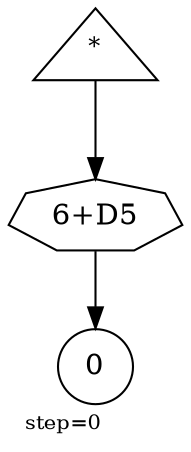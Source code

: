 digraph {
  graph  [labelloc=bottom,labeljust=left,fontsize="10",label="step=0"];
  "429" [shape=circle,peripheries="1",label=<0>,labelfontcolor=black,color=black];
  "430" [shape=triangle,peripheries="1",label=<<SUP>*</SUP>>,labelfontcolor=black,color=black];
  "431" [label=<6+D5>,peripheries="1",color=black,shape=septagon];
  "430" -> "431" [color=black];
  "431" -> "429" [color=black];
}